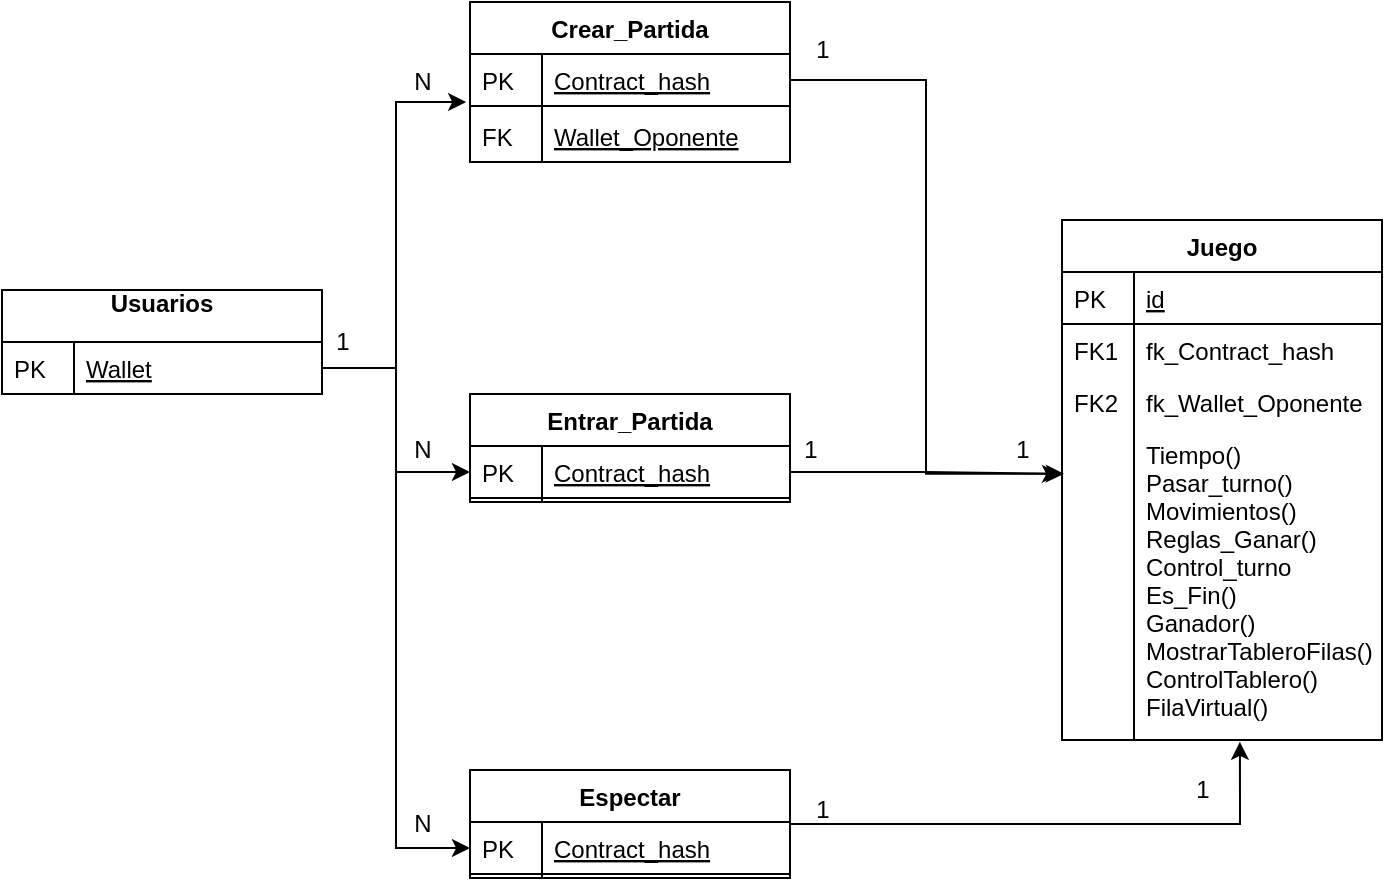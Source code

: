 <mxfile version="16.6.6" type="device"><diagram id="C5RBs43oDa-KdzZeNtuy" name="Page-1"><mxGraphModel dx="1422" dy="849" grid="1" gridSize="10" guides="1" tooltips="1" connect="1" arrows="1" fold="1" page="1" pageScale="1" pageWidth="827" pageHeight="1169" math="0" shadow="0"><root><mxCell id="WIyWlLk6GJQsqaUBKTNV-0"/><mxCell id="WIyWlLk6GJQsqaUBKTNV-1" parent="WIyWlLk6GJQsqaUBKTNV-0"/><mxCell id="zkfFHV4jXpPFQw0GAbJ--51" value="Crear_Partida" style="swimlane;fontStyle=1;childLayout=stackLayout;horizontal=1;startSize=26;horizontalStack=0;resizeParent=1;resizeLast=0;collapsible=1;marginBottom=0;rounded=0;shadow=0;strokeWidth=1;" parent="WIyWlLk6GJQsqaUBKTNV-1" vertex="1"><mxGeometry x="234" width="160" height="80" as="geometry"><mxRectangle x="20" y="80" width="160" height="26" as="alternateBounds"/></mxGeometry></mxCell><mxCell id="zkfFHV4jXpPFQw0GAbJ--52" value="Contract_hash&#10;" style="shape=partialRectangle;top=0;left=0;right=0;bottom=1;align=left;verticalAlign=top;fillColor=none;spacingLeft=40;spacingRight=4;overflow=hidden;rotatable=0;points=[[0,0.5],[1,0.5]];portConstraint=eastwest;dropTarget=0;rounded=0;shadow=0;strokeWidth=1;fontStyle=4" parent="zkfFHV4jXpPFQw0GAbJ--51" vertex="1"><mxGeometry y="26" width="160" height="26" as="geometry"/></mxCell><mxCell id="zkfFHV4jXpPFQw0GAbJ--53" value="PK" style="shape=partialRectangle;top=0;left=0;bottom=0;fillColor=none;align=left;verticalAlign=top;spacingLeft=4;spacingRight=4;overflow=hidden;rotatable=0;points=[];portConstraint=eastwest;part=1;" parent="zkfFHV4jXpPFQw0GAbJ--52" vertex="1" connectable="0"><mxGeometry width="36" height="26" as="geometry"/></mxCell><mxCell id="g_qfAETQjGfsz5t30ae6-30" value="" style="shape=partialRectangle;top=0;left=0;right=0;bottom=0;align=left;verticalAlign=top;fillColor=none;spacingLeft=40;spacingRight=4;overflow=hidden;rotatable=0;points=[[0,0.5],[1,0.5]];portConstraint=eastwest;dropTarget=0;rounded=0;shadow=0;strokeWidth=1;" parent="zkfFHV4jXpPFQw0GAbJ--51" vertex="1"><mxGeometry y="52" width="160" height="2" as="geometry"/></mxCell><mxCell id="g_qfAETQjGfsz5t30ae6-31" value="" style="shape=partialRectangle;top=0;left=0;bottom=0;fillColor=none;align=left;verticalAlign=top;spacingLeft=4;spacingRight=4;overflow=hidden;rotatable=0;points=[];portConstraint=eastwest;part=1;" parent="g_qfAETQjGfsz5t30ae6-30" vertex="1" connectable="0"><mxGeometry width="36" height="2.0" as="geometry"/></mxCell><mxCell id="MRH59pMpjb0i_WeiJnIM-1" value="Wallet_Oponente" style="shape=partialRectangle;top=0;left=0;right=0;bottom=1;align=left;verticalAlign=top;fillColor=none;spacingLeft=40;spacingRight=4;overflow=hidden;rotatable=0;points=[[0,0.5],[1,0.5]];portConstraint=eastwest;dropTarget=0;rounded=0;shadow=0;strokeWidth=1;fontStyle=4" vertex="1" parent="zkfFHV4jXpPFQw0GAbJ--51"><mxGeometry y="54" width="160" height="26" as="geometry"/></mxCell><mxCell id="MRH59pMpjb0i_WeiJnIM-2" value="FK" style="shape=partialRectangle;top=0;left=0;bottom=0;fillColor=none;align=left;verticalAlign=top;spacingLeft=4;spacingRight=4;overflow=hidden;rotatable=0;points=[];portConstraint=eastwest;part=1;" vertex="1" connectable="0" parent="MRH59pMpjb0i_WeiJnIM-1"><mxGeometry width="36" height="26" as="geometry"/></mxCell><object label="Usuarios&#10;" fff="" id="zkfFHV4jXpPFQw0GAbJ--56"><mxCell style="swimlane;fontStyle=1;childLayout=stackLayout;horizontal=1;startSize=26;horizontalStack=0;resizeParent=1;resizeLast=0;collapsible=1;marginBottom=0;rounded=0;shadow=0;strokeWidth=1;points=[[0,0,0,0,0],[0,0.25,0,0,0],[0,0.5,0,0,0],[0,0.75,0,0,0],[0,1,0,0,0],[0.25,0,0,0,0],[0.25,1,0,0,0],[0.5,0,0,0,0],[0.5,1,0,0,0],[0.75,0,0,0,0],[0.75,1,0,0,0],[1,0,0,0,0],[1,0.25,0,0,0],[1,0.5,0,0,0],[1,0.75,0,0,0],[1,1,0,0,0]];" parent="WIyWlLk6GJQsqaUBKTNV-1" vertex="1"><mxGeometry y="144" width="160" height="52" as="geometry"><mxRectangle x="260" y="80" width="160" height="26" as="alternateBounds"/></mxGeometry></mxCell></object><mxCell id="zkfFHV4jXpPFQw0GAbJ--57" value="Wallet" style="shape=partialRectangle;top=0;left=0;right=0;bottom=1;align=left;verticalAlign=top;fillColor=none;spacingLeft=40;spacingRight=4;overflow=hidden;rotatable=0;points=[[0,0.5],[1,0.5]];portConstraint=eastwest;dropTarget=0;rounded=0;shadow=0;strokeWidth=1;fontStyle=4" parent="zkfFHV4jXpPFQw0GAbJ--56" vertex="1"><mxGeometry y="26" width="160" height="26" as="geometry"/></mxCell><mxCell id="zkfFHV4jXpPFQw0GAbJ--58" value="PK" style="shape=partialRectangle;top=0;left=0;bottom=0;fillColor=none;align=left;verticalAlign=top;spacingLeft=4;spacingRight=4;overflow=hidden;rotatable=0;points=[];portConstraint=eastwest;part=1;" parent="zkfFHV4jXpPFQw0GAbJ--57" vertex="1" connectable="0"><mxGeometry width="36" height="26" as="geometry"/></mxCell><mxCell id="g_qfAETQjGfsz5t30ae6-1" value="Juego" style="swimlane;fontStyle=1;childLayout=stackLayout;horizontal=1;startSize=26;horizontalStack=0;resizeParent=1;resizeLast=0;collapsible=1;marginBottom=0;rounded=0;shadow=0;strokeWidth=1;" parent="WIyWlLk6GJQsqaUBKTNV-1" vertex="1"><mxGeometry x="530" y="109" width="160" height="260" as="geometry"><mxRectangle x="260" y="270" width="160" height="26" as="alternateBounds"/></mxGeometry></mxCell><mxCell id="g_qfAETQjGfsz5t30ae6-2" value="id" style="shape=partialRectangle;top=0;left=0;right=0;bottom=1;align=left;verticalAlign=top;fillColor=none;spacingLeft=40;spacingRight=4;overflow=hidden;rotatable=0;points=[[0,0.5],[1,0.5]];portConstraint=eastwest;dropTarget=0;rounded=0;shadow=0;strokeWidth=1;fontStyle=4" parent="g_qfAETQjGfsz5t30ae6-1" vertex="1"><mxGeometry y="26" width="160" height="26" as="geometry"/></mxCell><mxCell id="g_qfAETQjGfsz5t30ae6-3" value="PK" style="shape=partialRectangle;top=0;left=0;bottom=0;fillColor=none;align=left;verticalAlign=top;spacingLeft=4;spacingRight=4;overflow=hidden;rotatable=0;points=[];portConstraint=eastwest;part=1;" parent="g_qfAETQjGfsz5t30ae6-2" vertex="1" connectable="0"><mxGeometry width="36" height="26" as="geometry"/></mxCell><mxCell id="g_qfAETQjGfsz5t30ae6-4" value="fk_Contract_hash" style="shape=partialRectangle;top=0;left=0;right=0;bottom=0;align=left;verticalAlign=top;fillColor=none;spacingLeft=40;spacingRight=4;overflow=hidden;rotatable=0;points=[[0,0.5],[1,0.5]];portConstraint=eastwest;dropTarget=0;rounded=0;shadow=0;strokeWidth=1;" parent="g_qfAETQjGfsz5t30ae6-1" vertex="1"><mxGeometry y="52" width="160" height="26" as="geometry"/></mxCell><mxCell id="g_qfAETQjGfsz5t30ae6-5" value="FK1" style="shape=partialRectangle;top=0;left=0;bottom=0;fillColor=none;align=left;verticalAlign=top;spacingLeft=4;spacingRight=4;overflow=hidden;rotatable=0;points=[];portConstraint=eastwest;part=1;" parent="g_qfAETQjGfsz5t30ae6-4" vertex="1" connectable="0"><mxGeometry width="36" height="26" as="geometry"/></mxCell><mxCell id="MRH59pMpjb0i_WeiJnIM-4" value="fk_Wallet_Oponente" style="shape=partialRectangle;top=0;left=0;right=0;bottom=0;align=left;verticalAlign=top;fillColor=none;spacingLeft=40;spacingRight=4;overflow=hidden;rotatable=0;points=[[0,0.5],[1,0.5]];portConstraint=eastwest;dropTarget=0;rounded=0;shadow=0;strokeWidth=1;" vertex="1" parent="g_qfAETQjGfsz5t30ae6-1"><mxGeometry y="78" width="160" height="26" as="geometry"/></mxCell><mxCell id="MRH59pMpjb0i_WeiJnIM-5" value="FK2" style="shape=partialRectangle;top=0;left=0;bottom=0;fillColor=none;align=left;verticalAlign=top;spacingLeft=4;spacingRight=4;overflow=hidden;rotatable=0;points=[];portConstraint=eastwest;part=1;" vertex="1" connectable="0" parent="MRH59pMpjb0i_WeiJnIM-4"><mxGeometry width="36" height="26" as="geometry"/></mxCell><mxCell id="g_qfAETQjGfsz5t30ae6-6" value="Tiempo()&#10;Pasar_turno()&#10;Movimientos()&#10;Reglas_Ganar()&#10;Control_turno&#10;Es_Fin()&#10;Ganador()&#10;MostrarTableroFilas()&#10;ControlTablero()&#10;FilaVirtual()" style="shape=partialRectangle;top=0;left=0;right=0;bottom=0;align=left;verticalAlign=top;fillColor=none;spacingLeft=40;spacingRight=4;overflow=hidden;rotatable=0;points=[[0,0.5],[1,0.5]];portConstraint=eastwest;dropTarget=0;rounded=0;shadow=0;strokeWidth=1;" parent="g_qfAETQjGfsz5t30ae6-1" vertex="1"><mxGeometry y="104" width="160" height="156" as="geometry"/></mxCell><mxCell id="g_qfAETQjGfsz5t30ae6-7" value="" style="shape=partialRectangle;top=0;left=0;bottom=0;fillColor=none;align=left;verticalAlign=top;spacingLeft=4;spacingRight=4;overflow=hidden;rotatable=0;points=[];portConstraint=eastwest;part=1;" parent="g_qfAETQjGfsz5t30ae6-6" vertex="1" connectable="0"><mxGeometry width="36" height="156" as="geometry"/></mxCell><mxCell id="MRH59pMpjb0i_WeiJnIM-6" value="Entrar_Partida" style="swimlane;fontStyle=1;childLayout=stackLayout;horizontal=1;startSize=26;horizontalStack=0;resizeParent=1;resizeLast=0;collapsible=1;marginBottom=0;rounded=0;shadow=0;strokeWidth=1;" vertex="1" parent="WIyWlLk6GJQsqaUBKTNV-1"><mxGeometry x="234" y="196" width="160" height="54" as="geometry"><mxRectangle x="20" y="80" width="160" height="26" as="alternateBounds"/></mxGeometry></mxCell><mxCell id="MRH59pMpjb0i_WeiJnIM-7" value="Contract_hash&#10;" style="shape=partialRectangle;top=0;left=0;right=0;bottom=1;align=left;verticalAlign=top;fillColor=none;spacingLeft=40;spacingRight=4;overflow=hidden;rotatable=0;points=[[0,0.5],[1,0.5]];portConstraint=eastwest;dropTarget=0;rounded=0;shadow=0;strokeWidth=1;fontStyle=4" vertex="1" parent="MRH59pMpjb0i_WeiJnIM-6"><mxGeometry y="26" width="160" height="26" as="geometry"/></mxCell><mxCell id="MRH59pMpjb0i_WeiJnIM-8" value="PK" style="shape=partialRectangle;top=0;left=0;bottom=0;fillColor=none;align=left;verticalAlign=top;spacingLeft=4;spacingRight=4;overflow=hidden;rotatable=0;points=[];portConstraint=eastwest;part=1;" vertex="1" connectable="0" parent="MRH59pMpjb0i_WeiJnIM-7"><mxGeometry width="36" height="26" as="geometry"/></mxCell><mxCell id="MRH59pMpjb0i_WeiJnIM-9" value="" style="shape=partialRectangle;top=0;left=0;right=0;bottom=0;align=left;verticalAlign=top;fillColor=none;spacingLeft=40;spacingRight=4;overflow=hidden;rotatable=0;points=[[0,0.5],[1,0.5]];portConstraint=eastwest;dropTarget=0;rounded=0;shadow=0;strokeWidth=1;" vertex="1" parent="MRH59pMpjb0i_WeiJnIM-6"><mxGeometry y="52" width="160" height="2" as="geometry"/></mxCell><mxCell id="MRH59pMpjb0i_WeiJnIM-10" value="" style="shape=partialRectangle;top=0;left=0;bottom=0;fillColor=none;align=left;verticalAlign=top;spacingLeft=4;spacingRight=4;overflow=hidden;rotatable=0;points=[];portConstraint=eastwest;part=1;" vertex="1" connectable="0" parent="MRH59pMpjb0i_WeiJnIM-9"><mxGeometry width="36" height="2.0" as="geometry"/></mxCell><mxCell id="MRH59pMpjb0i_WeiJnIM-20" style="edgeStyle=orthogonalEdgeStyle;rounded=0;orthogonalLoop=1;jettySize=auto;html=1;exitX=1;exitY=0.5;exitDx=0;exitDy=0;entryX=-0.012;entryY=0.923;entryDx=0;entryDy=0;entryPerimeter=0;" edge="1" parent="WIyWlLk6GJQsqaUBKTNV-1" source="zkfFHV4jXpPFQw0GAbJ--57" target="zkfFHV4jXpPFQw0GAbJ--52"><mxGeometry relative="1" as="geometry"/></mxCell><mxCell id="MRH59pMpjb0i_WeiJnIM-28" value="1" style="text;html=1;resizable=0;autosize=1;align=center;verticalAlign=middle;points=[];fillColor=none;strokeColor=none;rounded=0;" vertex="1" parent="WIyWlLk6GJQsqaUBKTNV-1"><mxGeometry x="160" y="160" width="20" height="20" as="geometry"/></mxCell><mxCell id="MRH59pMpjb0i_WeiJnIM-29" value="N" style="text;html=1;resizable=0;autosize=1;align=center;verticalAlign=middle;points=[];fillColor=none;strokeColor=none;rounded=0;" vertex="1" parent="WIyWlLk6GJQsqaUBKTNV-1"><mxGeometry x="200" y="30" width="20" height="20" as="geometry"/></mxCell><mxCell id="MRH59pMpjb0i_WeiJnIM-31" value="N" style="text;html=1;resizable=0;autosize=1;align=center;verticalAlign=middle;points=[];fillColor=none;strokeColor=none;rounded=0;" vertex="1" parent="WIyWlLk6GJQsqaUBKTNV-1"><mxGeometry x="200" y="214" width="20" height="20" as="geometry"/></mxCell><mxCell id="MRH59pMpjb0i_WeiJnIM-41" style="edgeStyle=orthogonalEdgeStyle;rounded=0;orthogonalLoop=1;jettySize=auto;html=1;exitX=1;exitY=0.5;exitDx=0;exitDy=0;entryX=0.556;entryY=1.006;entryDx=0;entryDy=0;entryPerimeter=0;" edge="1" parent="WIyWlLk6GJQsqaUBKTNV-1" source="MRH59pMpjb0i_WeiJnIM-32" target="g_qfAETQjGfsz5t30ae6-6"><mxGeometry relative="1" as="geometry"/></mxCell><mxCell id="MRH59pMpjb0i_WeiJnIM-32" value="Espectar" style="swimlane;fontStyle=1;childLayout=stackLayout;horizontal=1;startSize=26;horizontalStack=0;resizeParent=1;resizeLast=0;collapsible=1;marginBottom=0;rounded=0;shadow=0;strokeWidth=1;" vertex="1" parent="WIyWlLk6GJQsqaUBKTNV-1"><mxGeometry x="234" y="384" width="160" height="54" as="geometry"><mxRectangle x="20" y="80" width="160" height="26" as="alternateBounds"/></mxGeometry></mxCell><mxCell id="MRH59pMpjb0i_WeiJnIM-33" value="Contract_hash&#10;" style="shape=partialRectangle;top=0;left=0;right=0;bottom=1;align=left;verticalAlign=top;fillColor=none;spacingLeft=40;spacingRight=4;overflow=hidden;rotatable=0;points=[[0,0.5],[1,0.5]];portConstraint=eastwest;dropTarget=0;rounded=0;shadow=0;strokeWidth=1;fontStyle=4" vertex="1" parent="MRH59pMpjb0i_WeiJnIM-32"><mxGeometry y="26" width="160" height="26" as="geometry"/></mxCell><mxCell id="MRH59pMpjb0i_WeiJnIM-34" value="PK" style="shape=partialRectangle;top=0;left=0;bottom=0;fillColor=none;align=left;verticalAlign=top;spacingLeft=4;spacingRight=4;overflow=hidden;rotatable=0;points=[];portConstraint=eastwest;part=1;" vertex="1" connectable="0" parent="MRH59pMpjb0i_WeiJnIM-33"><mxGeometry width="36" height="26" as="geometry"/></mxCell><mxCell id="MRH59pMpjb0i_WeiJnIM-35" value="" style="shape=partialRectangle;top=0;left=0;right=0;bottom=0;align=left;verticalAlign=top;fillColor=none;spacingLeft=40;spacingRight=4;overflow=hidden;rotatable=0;points=[[0,0.5],[1,0.5]];portConstraint=eastwest;dropTarget=0;rounded=0;shadow=0;strokeWidth=1;" vertex="1" parent="MRH59pMpjb0i_WeiJnIM-32"><mxGeometry y="52" width="160" height="2" as="geometry"/></mxCell><mxCell id="MRH59pMpjb0i_WeiJnIM-36" value="" style="shape=partialRectangle;top=0;left=0;bottom=0;fillColor=none;align=left;verticalAlign=top;spacingLeft=4;spacingRight=4;overflow=hidden;rotatable=0;points=[];portConstraint=eastwest;part=1;" vertex="1" connectable="0" parent="MRH59pMpjb0i_WeiJnIM-35"><mxGeometry width="36" height="2.0" as="geometry"/></mxCell><mxCell id="MRH59pMpjb0i_WeiJnIM-38" style="edgeStyle=orthogonalEdgeStyle;rounded=0;orthogonalLoop=1;jettySize=auto;html=1;exitX=1;exitY=0.5;exitDx=0;exitDy=0;" edge="1" parent="WIyWlLk6GJQsqaUBKTNV-1" source="zkfFHV4jXpPFQw0GAbJ--57" target="MRH59pMpjb0i_WeiJnIM-33"><mxGeometry relative="1" as="geometry"/></mxCell><mxCell id="MRH59pMpjb0i_WeiJnIM-39" value="N" style="text;html=1;resizable=0;autosize=1;align=center;verticalAlign=middle;points=[];fillColor=none;strokeColor=none;rounded=0;" vertex="1" parent="WIyWlLk6GJQsqaUBKTNV-1"><mxGeometry x="200" y="401" width="20" height="20" as="geometry"/></mxCell><mxCell id="MRH59pMpjb0i_WeiJnIM-40" style="edgeStyle=orthogonalEdgeStyle;rounded=0;orthogonalLoop=1;jettySize=auto;html=1;entryX=0;entryY=0.5;entryDx=0;entryDy=0;" edge="1" parent="WIyWlLk6GJQsqaUBKTNV-1" source="zkfFHV4jXpPFQw0GAbJ--57" target="MRH59pMpjb0i_WeiJnIM-7"><mxGeometry relative="1" as="geometry"/></mxCell><mxCell id="MRH59pMpjb0i_WeiJnIM-42" style="edgeStyle=orthogonalEdgeStyle;rounded=0;orthogonalLoop=1;jettySize=auto;html=1;entryX=0.006;entryY=0.147;entryDx=0;entryDy=0;entryPerimeter=0;" edge="1" parent="WIyWlLk6GJQsqaUBKTNV-1" source="MRH59pMpjb0i_WeiJnIM-7" target="g_qfAETQjGfsz5t30ae6-6"><mxGeometry relative="1" as="geometry"/></mxCell><mxCell id="MRH59pMpjb0i_WeiJnIM-43" style="edgeStyle=orthogonalEdgeStyle;rounded=0;orthogonalLoop=1;jettySize=auto;html=1;entryX=-0.006;entryY=0.147;entryDx=0;entryDy=0;entryPerimeter=0;" edge="1" parent="WIyWlLk6GJQsqaUBKTNV-1" source="zkfFHV4jXpPFQw0GAbJ--52" target="g_qfAETQjGfsz5t30ae6-6"><mxGeometry relative="1" as="geometry"/></mxCell><mxCell id="MRH59pMpjb0i_WeiJnIM-44" value="1" style="text;html=1;resizable=0;autosize=1;align=center;verticalAlign=middle;points=[];fillColor=none;strokeColor=none;rounded=0;" vertex="1" parent="WIyWlLk6GJQsqaUBKTNV-1"><mxGeometry x="394" y="214" width="20" height="20" as="geometry"/></mxCell><mxCell id="MRH59pMpjb0i_WeiJnIM-45" value="1" style="text;html=1;resizable=0;autosize=1;align=center;verticalAlign=middle;points=[];fillColor=none;strokeColor=none;rounded=0;" vertex="1" parent="WIyWlLk6GJQsqaUBKTNV-1"><mxGeometry x="500" y="214" width="20" height="20" as="geometry"/></mxCell><mxCell id="MRH59pMpjb0i_WeiJnIM-46" value="1" style="text;html=1;resizable=0;autosize=1;align=center;verticalAlign=middle;points=[];fillColor=none;strokeColor=none;rounded=0;" vertex="1" parent="WIyWlLk6GJQsqaUBKTNV-1"><mxGeometry x="400" y="14" width="20" height="20" as="geometry"/></mxCell><mxCell id="MRH59pMpjb0i_WeiJnIM-48" value="1" style="text;html=1;resizable=0;autosize=1;align=center;verticalAlign=middle;points=[];fillColor=none;strokeColor=none;rounded=0;" vertex="1" parent="WIyWlLk6GJQsqaUBKTNV-1"><mxGeometry x="400" y="394" width="20" height="20" as="geometry"/></mxCell><mxCell id="MRH59pMpjb0i_WeiJnIM-49" value="1" style="text;html=1;resizable=0;autosize=1;align=center;verticalAlign=middle;points=[];fillColor=none;strokeColor=none;rounded=0;" vertex="1" parent="WIyWlLk6GJQsqaUBKTNV-1"><mxGeometry x="590" y="384" width="20" height="20" as="geometry"/></mxCell></root></mxGraphModel></diagram></mxfile>